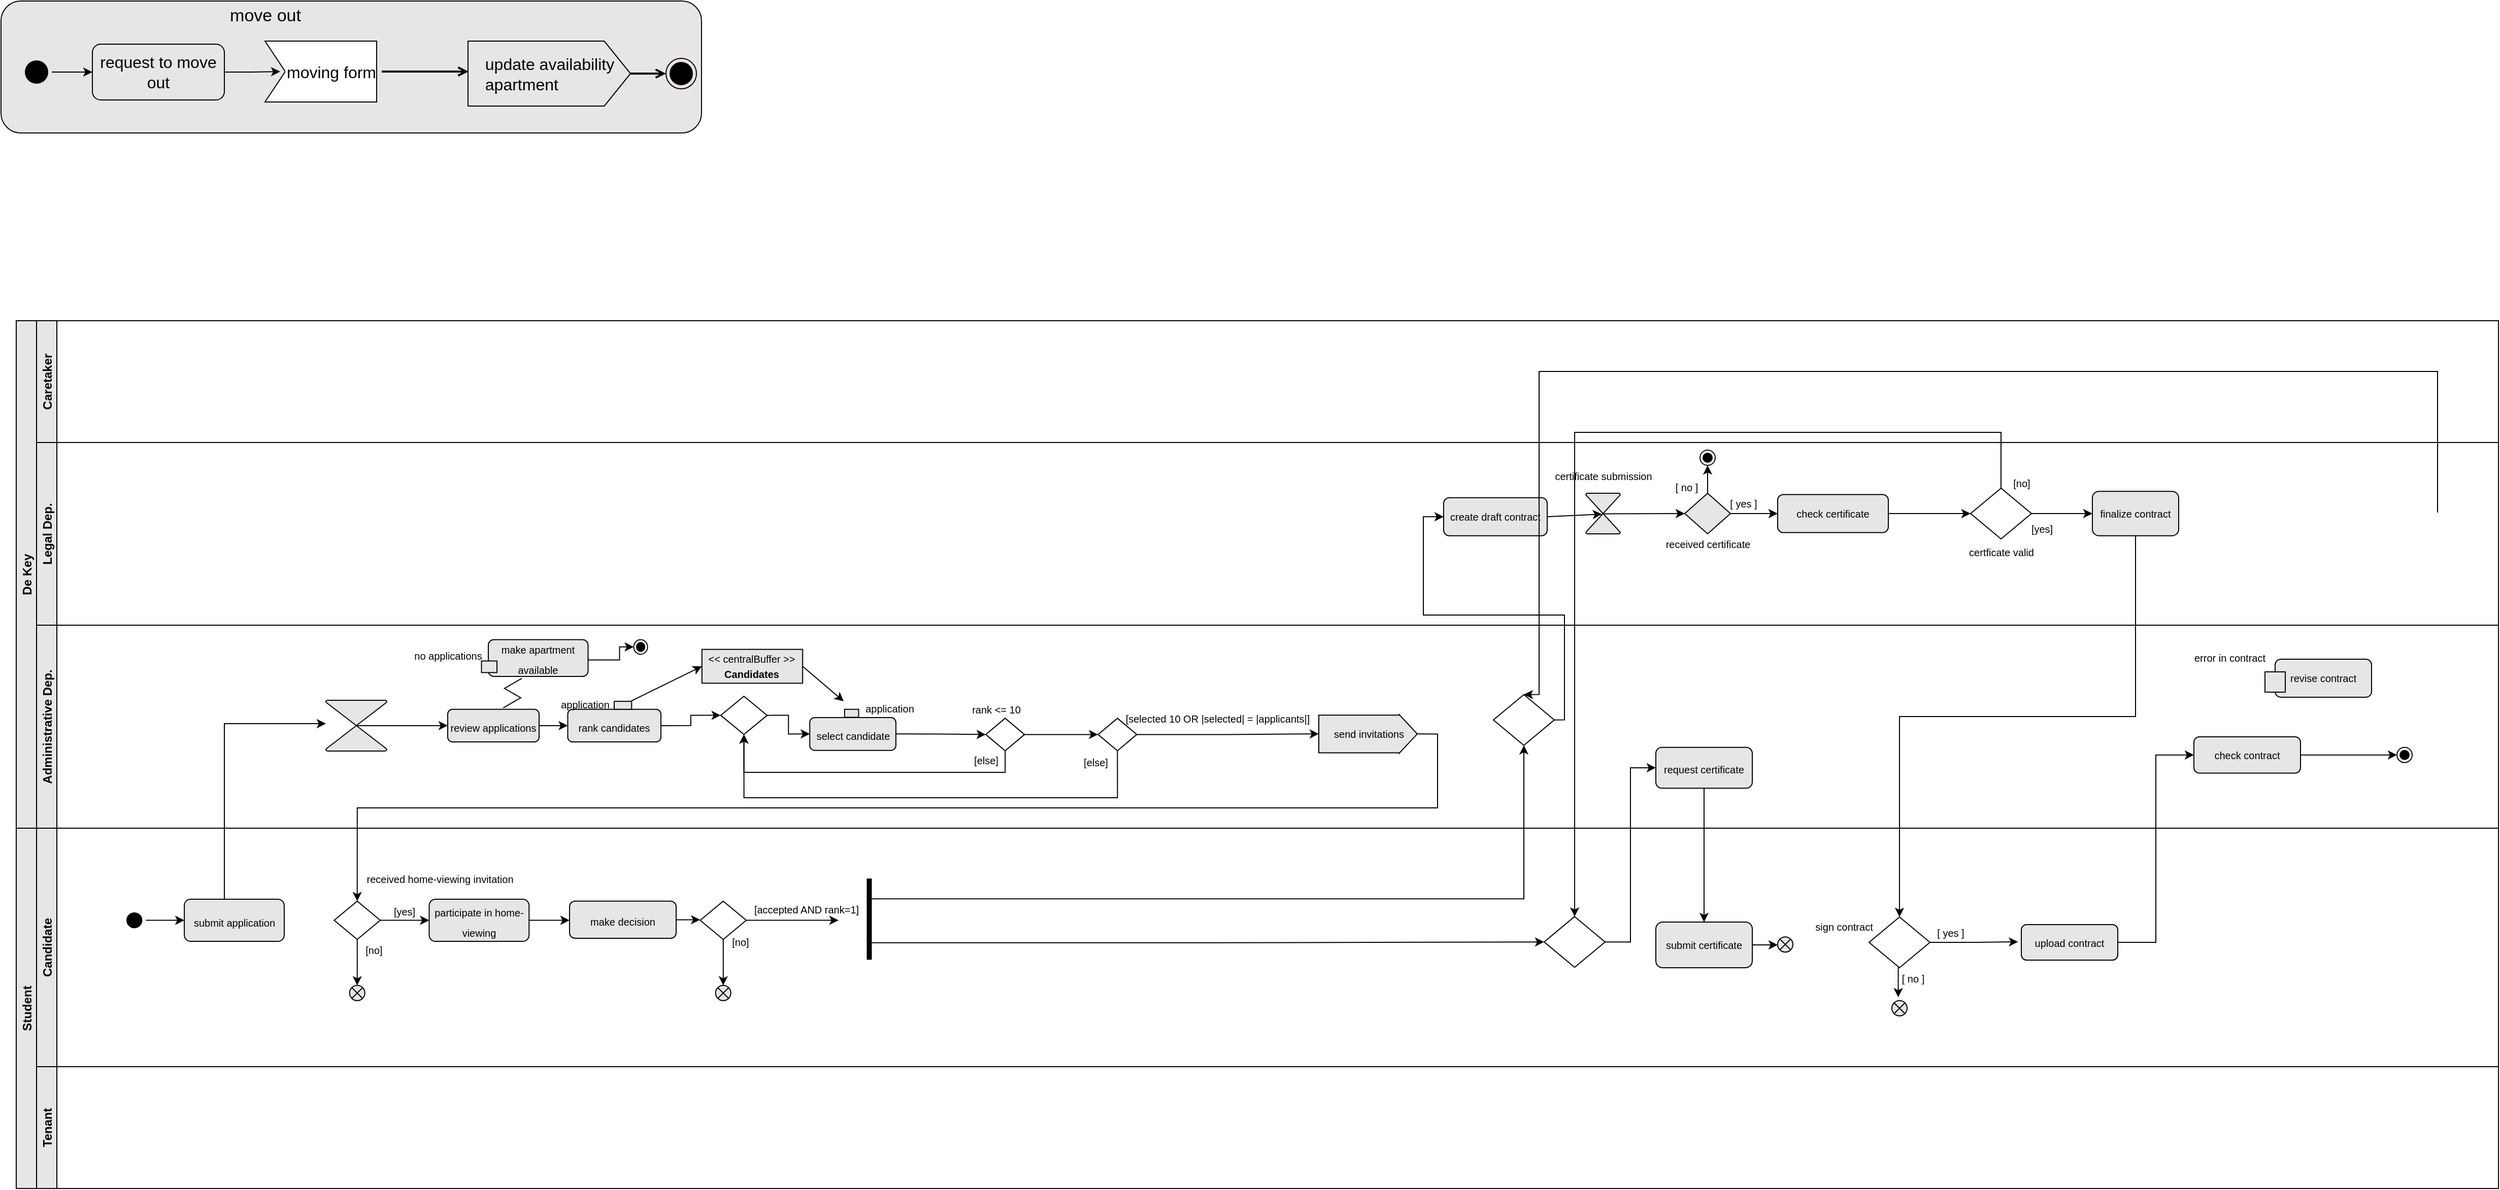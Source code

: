<mxfile version="16.6.3" type="github">
  <diagram id="2KmrYP-xQT_wF9Lwto3m" name="Page-1">
    <mxGraphModel dx="1585" dy="639" grid="1" gridSize="10" guides="1" tooltips="1" connect="1" arrows="1" fold="1" page="1" pageScale="1" pageWidth="4681" pageHeight="3300" math="0" shadow="0">
      <root>
        <mxCell id="0" />
        <mxCell id="1" parent="0" />
        <mxCell id="qrxpWN2mRYEZMkT_1Vwn-4" value="" style="rounded=1;whiteSpace=wrap;html=1;strokeColor=#120000;fillColor=#E6E6E6;gradientColor=none;labelBackgroundColor=#E6E6E6;" parent="1" vertex="1">
          <mxGeometry x="100" y="355" width="690" height="130" as="geometry" />
        </mxCell>
        <mxCell id="qrxpWN2mRYEZMkT_1Vwn-5" value="" style="ellipse;html=1;shape=endState;fillColor=#000000;strokeColor=#120000;" parent="1" vertex="1">
          <mxGeometry x="755" y="411.5" width="30" height="30" as="geometry" />
        </mxCell>
        <mxCell id="qrxpWN2mRYEZMkT_1Vwn-6" style="edgeStyle=orthogonalEdgeStyle;rounded=0;orthogonalLoop=1;jettySize=auto;html=1;entryX=0.003;entryY=0.468;entryDx=0;entryDy=0;fontSize=16;endArrow=open;endFill=0;strokeWidth=2;entryPerimeter=0;" parent="1" source="qrxpWN2mRYEZMkT_1Vwn-31" edge="1" target="qrxpWN2mRYEZMkT_1Vwn-13">
          <mxGeometry relative="1" as="geometry">
            <mxPoint x="560" y="422.5" as="targetPoint" />
            <mxPoint x="510" y="422.5" as="sourcePoint" />
          </mxGeometry>
        </mxCell>
        <mxCell id="qrxpWN2mRYEZMkT_1Vwn-8" value="&lt;div&gt;move out&lt;/div&gt;" style="text;html=1;align=center;verticalAlign=middle;resizable=0;points=[];autosize=1;strokeColor=none;fillColor=none;fontSize=17;fontStyle=0" parent="1" vertex="1">
          <mxGeometry x="320" y="355" width="80" height="30" as="geometry" />
        </mxCell>
        <mxCell id="qrxpWN2mRYEZMkT_1Vwn-12" style="edgeStyle=orthogonalEdgeStyle;rounded=0;orthogonalLoop=1;jettySize=auto;html=1;exitX=1;exitY=0.5;exitDx=0;exitDy=0;exitPerimeter=0;entryX=0;entryY=0.5;entryDx=0;entryDy=0;fontSize=16;endArrow=open;endFill=0;strokeWidth=2;" parent="1" source="qrxpWN2mRYEZMkT_1Vwn-13" target="qrxpWN2mRYEZMkT_1Vwn-5" edge="1">
          <mxGeometry relative="1" as="geometry" />
        </mxCell>
        <mxCell id="qrxpWN2mRYEZMkT_1Vwn-13" value="&lt;span&gt;update availability&lt;br&gt;&lt;div style=&quot;text-align: left&quot;&gt;&lt;span&gt;apartment&lt;/span&gt;&lt;/div&gt;&lt;/span&gt;" style="html=1;shadow=0;dashed=0;align=center;verticalAlign=middle;shape=mxgraph.arrows2.arrow;dy=0;dx=25.76;notch=0;labelBackgroundColor=none;fontSize=16;fillColor=#E6E6E6;" parent="1" vertex="1">
          <mxGeometry x="560" y="394.5" width="160" height="64" as="geometry" />
        </mxCell>
        <mxCell id="qrxpWN2mRYEZMkT_1Vwn-26" style="edgeStyle=orthogonalEdgeStyle;rounded=0;orthogonalLoop=1;jettySize=auto;html=1;exitX=1;exitY=0.5;exitDx=0;exitDy=0;entryX=0;entryY=0.5;entryDx=0;entryDy=0;" parent="1" source="qrxpWN2mRYEZMkT_1Vwn-16" target="qrxpWN2mRYEZMkT_1Vwn-17" edge="1">
          <mxGeometry relative="1" as="geometry" />
        </mxCell>
        <mxCell id="qrxpWN2mRYEZMkT_1Vwn-16" value="" style="ellipse;html=1;shape=startState;fillColor=#000000;strokeColor=#030000;gradientColor=none;" parent="1" vertex="1">
          <mxGeometry x="120" y="410" width="30" height="30" as="geometry" />
        </mxCell>
        <mxCell id="qrxpWN2mRYEZMkT_1Vwn-32" style="edgeStyle=orthogonalEdgeStyle;rounded=0;orthogonalLoop=1;jettySize=auto;html=1;exitX=1;exitY=0.5;exitDx=0;exitDy=0;fontSize=16;" parent="1" source="qrxpWN2mRYEZMkT_1Vwn-17" target="qrxpWN2mRYEZMkT_1Vwn-31" edge="1">
          <mxGeometry relative="1" as="geometry" />
        </mxCell>
        <mxCell id="qrxpWN2mRYEZMkT_1Vwn-17" value="&lt;meta charset=&quot;utf-8&quot;&gt;&lt;span style=&quot;color: rgb(0, 0, 0); font-family: helvetica; font-size: 16px; font-style: normal; font-weight: 400; letter-spacing: normal; text-align: center; text-indent: 0px; text-transform: none; word-spacing: 0px; display: inline; float: none;&quot;&gt;request to move out&lt;/span&gt;" style="rounded=1;whiteSpace=wrap;html=1;labelBackgroundColor=none;fontSize=16;fillColor=#E6E6E6;" parent="1" vertex="1">
          <mxGeometry x="190" y="397.5" width="130" height="55" as="geometry" />
        </mxCell>
        <mxCell id="qrxpWN2mRYEZMkT_1Vwn-30" value="" style="group;fontSize=17;" parent="1" connectable="0" vertex="1">
          <mxGeometry x="360" y="394.5" width="115" height="60" as="geometry" />
        </mxCell>
        <mxCell id="qrxpWN2mRYEZMkT_1Vwn-28" value="" style="shape=step;perimeter=stepPerimeter;whiteSpace=wrap;html=1;fixedSize=1;" parent="qrxpWN2mRYEZMkT_1Vwn-30" vertex="1">
          <mxGeometry width="110" height="60" as="geometry" />
        </mxCell>
        <mxCell id="qrxpWN2mRYEZMkT_1Vwn-27" value="" style="rounded=0;whiteSpace=wrap;html=1;strokeColor=default;verticalLabelPosition=bottom;verticalAlign=top;html=1;shape=mxgraph.basic.rect;fillColor=#ffffff;fillColor2=none;strokeColor=#000000;strokeWidth=1;size=20;indent=5;left=0;" parent="qrxpWN2mRYEZMkT_1Vwn-30" vertex="1">
          <mxGeometry x="20" width="90" height="60" as="geometry" />
        </mxCell>
        <mxCell id="qrxpWN2mRYEZMkT_1Vwn-31" value="moving form" style="text;html=1;align=center;verticalAlign=middle;resizable=0;points=[];autosize=1;strokeColor=none;fillColor=none;fontSize=16;" parent="qrxpWN2mRYEZMkT_1Vwn-30" vertex="1">
          <mxGeometry x="15" y="20" width="100" height="20" as="geometry" />
        </mxCell>
        <mxCell id="4diYqtDIyFXmJEZcrhqu-41" value="Student" style="swimlane;childLayout=stackLayout;resizeParent=1;resizeParentMax=0;horizontal=0;startSize=20;horizontalStack=0;labelBackgroundColor=none;fontSize=12;fillColor=#E6E6E6;" vertex="1" parent="1">
          <mxGeometry x="115" y="1170" width="2445" height="355" as="geometry" />
        </mxCell>
        <mxCell id="4diYqtDIyFXmJEZcrhqu-43" value="Candidate" style="swimlane;startSize=20;horizontal=0;labelBackgroundColor=none;fontSize=12;fillColor=#E6E6E6;" vertex="1" parent="4diYqtDIyFXmJEZcrhqu-41">
          <mxGeometry x="20" width="2425" height="235" as="geometry" />
        </mxCell>
        <mxCell id="G1MILJOCTi5dVraNo0ta-1" value="" style="ellipse;html=1;shape=startState;fillColor=#000000;strokeColor=#030000;gradientColor=none;" parent="4diYqtDIyFXmJEZcrhqu-43" vertex="1">
          <mxGeometry x="85" y="79.438" width="22.707" height="22.642" as="geometry" />
        </mxCell>
        <mxCell id="G1MILJOCTi5dVraNo0ta-2" value="&lt;span style=&quot;color: rgb(0 , 0 , 0) ; font-family: &amp;#34;helvetica&amp;#34; ; font-style: normal ; font-weight: 400 ; letter-spacing: normal ; text-align: center ; text-indent: 0px ; text-transform: none ; word-spacing: 0px ; display: inline ; float: none&quot;&gt;&lt;font style=&quot;font-size: 10px&quot;&gt;submit application&lt;/font&gt;&lt;/span&gt;" style="rounded=1;whiteSpace=wrap;html=1;labelBackgroundColor=none;fontSize=16;fillColor=#E6E6E6;" parent="4diYqtDIyFXmJEZcrhqu-43" vertex="1">
          <mxGeometry x="145.552" y="70.004" width="98.398" height="41.509" as="geometry" />
        </mxCell>
        <mxCell id="G1MILJOCTi5dVraNo0ta-25" style="edgeStyle=orthogonalEdgeStyle;rounded=0;orthogonalLoop=1;jettySize=auto;html=1;exitX=1;exitY=0.5;exitDx=0;exitDy=0;entryX=0;entryY=0.5;entryDx=0;entryDy=0;" parent="4diYqtDIyFXmJEZcrhqu-43" source="G1MILJOCTi5dVraNo0ta-1" target="G1MILJOCTi5dVraNo0ta-2" edge="1">
          <mxGeometry relative="1" as="geometry" />
        </mxCell>
        <mxCell id="G1MILJOCTi5dVraNo0ta-3" value="" style="rhombus;whiteSpace=wrap;html=1;fontSize=16;strokeColor=default;" parent="4diYqtDIyFXmJEZcrhqu-43" vertex="1">
          <mxGeometry x="293.149" y="71.891" width="45.414" height="37.736" as="geometry" />
        </mxCell>
        <mxCell id="G1MILJOCTi5dVraNo0ta-5" style="edgeStyle=orthogonalEdgeStyle;rounded=0;orthogonalLoop=1;jettySize=auto;html=1;exitX=0.5;exitY=1;exitDx=0;exitDy=0;entryX=0.5;entryY=0;entryDx=0;entryDy=0;" parent="4diYqtDIyFXmJEZcrhqu-43" source="G1MILJOCTi5dVraNo0ta-3" edge="1">
          <mxGeometry relative="1" as="geometry">
            <mxPoint x="315.856" y="154.908" as="targetPoint" />
          </mxGeometry>
        </mxCell>
        <mxCell id="G1MILJOCTi5dVraNo0ta-7" value="&lt;font style=&quot;font-size: 10px&quot;&gt;received home-viewing invitation&lt;/font&gt;" style="text;html=1;align=center;verticalAlign=middle;resizable=0;points=[];autosize=1;strokeColor=none;fillColor=none;" parent="4diYqtDIyFXmJEZcrhqu-43" vertex="1">
          <mxGeometry x="317.07" y="40" width="160" height="20" as="geometry" />
        </mxCell>
        <mxCell id="G1MILJOCTi5dVraNo0ta-8" value="[no]" style="text;html=1;align=center;verticalAlign=middle;resizable=0;points=[];autosize=1;strokeColor=none;fillColor=none;fontSize=10;" parent="4diYqtDIyFXmJEZcrhqu-43" vertex="1">
          <mxGeometry x="317.072" y="109.624" width="30" height="20" as="geometry" />
        </mxCell>
        <mxCell id="G1MILJOCTi5dVraNo0ta-9" value="&lt;span style=&quot;color: rgb(0 , 0 , 0) ; font-family: &amp;#34;helvetica&amp;#34; ; font-style: normal ; font-weight: 400 ; letter-spacing: normal ; text-align: center ; text-indent: 0px ; text-transform: none ; word-spacing: 0px ; display: inline ; float: none&quot;&gt;&lt;font style=&quot;font-size: 10px&quot;&gt;parti&lt;/font&gt;&lt;font size=&quot;1&quot;&gt;cipate in home-viewing&lt;/font&gt;&lt;/span&gt;" style="rounded=1;whiteSpace=wrap;html=1;labelBackgroundColor=none;fontSize=16;fillColor=#E6E6E6;" parent="4diYqtDIyFXmJEZcrhqu-43" vertex="1">
          <mxGeometry x="386.749" y="70.004" width="98.398" height="41.509" as="geometry" />
        </mxCell>
        <mxCell id="G1MILJOCTi5dVraNo0ta-10" style="edgeStyle=orthogonalEdgeStyle;rounded=0;orthogonalLoop=1;jettySize=auto;html=1;exitX=1;exitY=0.5;exitDx=0;exitDy=0;entryX=0;entryY=0.5;entryDx=0;entryDy=0;" parent="4diYqtDIyFXmJEZcrhqu-43" source="G1MILJOCTi5dVraNo0ta-3" target="G1MILJOCTi5dVraNo0ta-9" edge="1">
          <mxGeometry relative="1" as="geometry" />
        </mxCell>
        <mxCell id="G1MILJOCTi5dVraNo0ta-11" value="[yes]" style="text;html=1;align=center;verticalAlign=middle;resizable=0;points=[];autosize=1;strokeColor=none;fillColor=none;fontSize=10;" parent="4diYqtDIyFXmJEZcrhqu-43" vertex="1">
          <mxGeometry x="342.348" y="71.891" width="40" height="20" as="geometry" />
        </mxCell>
        <mxCell id="G1MILJOCTi5dVraNo0ta-13" value="&lt;font size=&quot;1&quot;&gt;make decision&lt;/font&gt;" style="rounded=1;whiteSpace=wrap;html=1;labelBackgroundColor=none;fontSize=16;fillColor=#E6E6E6;" parent="4diYqtDIyFXmJEZcrhqu-43" vertex="1">
          <mxGeometry x="525" y="71.89" width="105" height="36.6" as="geometry" />
        </mxCell>
        <mxCell id="G1MILJOCTi5dVraNo0ta-15" style="edgeStyle=orthogonalEdgeStyle;rounded=0;orthogonalLoop=1;jettySize=auto;html=1;exitX=1;exitY=0.5;exitDx=0;exitDy=0;entryX=0;entryY=0.5;entryDx=0;entryDy=0;" parent="4diYqtDIyFXmJEZcrhqu-43" source="G1MILJOCTi5dVraNo0ta-9" target="G1MILJOCTi5dVraNo0ta-13" edge="1">
          <mxGeometry relative="1" as="geometry" />
        </mxCell>
        <mxCell id="G1MILJOCTi5dVraNo0ta-22" style="edgeStyle=orthogonalEdgeStyle;rounded=0;orthogonalLoop=1;jettySize=auto;html=1;exitX=1;exitY=0.5;exitDx=0;exitDy=0;" parent="4diYqtDIyFXmJEZcrhqu-43" source="G1MILJOCTi5dVraNo0ta-14" edge="1">
          <mxGeometry relative="1" as="geometry">
            <mxPoint x="789.915" y="90.759" as="targetPoint" />
          </mxGeometry>
        </mxCell>
        <mxCell id="G1MILJOCTi5dVraNo0ta-14" value="" style="rhombus;whiteSpace=wrap;html=1;fontSize=16;strokeColor=default;" parent="4diYqtDIyFXmJEZcrhqu-43" vertex="1">
          <mxGeometry x="653.672" y="71.891" width="45.414" height="37.736" as="geometry" />
        </mxCell>
        <mxCell id="G1MILJOCTi5dVraNo0ta-16" style="edgeStyle=orthogonalEdgeStyle;rounded=0;orthogonalLoop=1;jettySize=auto;html=1;exitX=1;exitY=0.5;exitDx=0;exitDy=0;entryX=0;entryY=0.5;entryDx=0;entryDy=0;" parent="4diYqtDIyFXmJEZcrhqu-43" source="G1MILJOCTi5dVraNo0ta-13" target="G1MILJOCTi5dVraNo0ta-14" edge="1">
          <mxGeometry relative="1" as="geometry" />
        </mxCell>
        <mxCell id="G1MILJOCTi5dVraNo0ta-18" style="edgeStyle=orthogonalEdgeStyle;rounded=0;orthogonalLoop=1;jettySize=auto;html=1;exitX=0.5;exitY=1;exitDx=0;exitDy=0;entryX=0.5;entryY=0;entryDx=0;entryDy=0;" parent="4diYqtDIyFXmJEZcrhqu-43" source="G1MILJOCTi5dVraNo0ta-14" edge="1">
          <mxGeometry relative="1" as="geometry">
            <mxPoint x="676.38" y="154.908" as="targetPoint" />
          </mxGeometry>
        </mxCell>
        <mxCell id="G1MILJOCTi5dVraNo0ta-19" value="[no]" style="text;html=1;align=center;verticalAlign=middle;resizable=0;points=[];autosize=1;strokeColor=none;fillColor=none;fontSize=10;" parent="4diYqtDIyFXmJEZcrhqu-43" vertex="1">
          <mxGeometry x="677.595" y="102.084" width="30" height="20" as="geometry" />
        </mxCell>
        <mxCell id="G1MILJOCTi5dVraNo0ta-20" value="[accepted AND rank=1]" style="text;html=1;align=center;verticalAlign=middle;resizable=0;points=[];autosize=1;strokeColor=none;fillColor=none;fontSize=10;" parent="4diYqtDIyFXmJEZcrhqu-43" vertex="1">
          <mxGeometry x="697.733" y="70.004" width="120" height="20" as="geometry" />
        </mxCell>
        <mxCell id="4diYqtDIyFXmJEZcrhqu-67" value="" style="shape=sumEllipse;perimeter=ellipsePerimeter;whiteSpace=wrap;html=1;backgroundOutline=1;labelBackgroundColor=none;fontSize=15;fillColor=#E6E6E6;" vertex="1" parent="4diYqtDIyFXmJEZcrhqu-43">
          <mxGeometry x="308.36" y="154.91" width="15" height="15" as="geometry" />
        </mxCell>
        <mxCell id="4diYqtDIyFXmJEZcrhqu-68" value="" style="shape=sumEllipse;perimeter=ellipsePerimeter;whiteSpace=wrap;html=1;backgroundOutline=1;labelBackgroundColor=none;fontSize=15;fillColor=#E6E6E6;" vertex="1" parent="4diYqtDIyFXmJEZcrhqu-43">
          <mxGeometry x="668.88" y="154.91" width="15" height="15" as="geometry" />
        </mxCell>
        <mxCell id="4diYqtDIyFXmJEZcrhqu-80" style="edgeStyle=orthogonalEdgeStyle;rounded=0;orthogonalLoop=1;jettySize=auto;html=1;exitX=1;exitY=0.5;exitDx=0;exitDy=0;entryX=0;entryY=0.5;entryDx=0;entryDy=0;fontSize=10;" edge="1" parent="4diYqtDIyFXmJEZcrhqu-43" source="G1MILJOCTi5dVraNo0ta-39" target="4diYqtDIyFXmJEZcrhqu-79">
          <mxGeometry relative="1" as="geometry" />
        </mxCell>
        <mxCell id="G1MILJOCTi5dVraNo0ta-39" value="&lt;span style=&quot;color: rgb(0, 0, 0); font-family: helvetica; font-size: 10px; font-style: normal; font-weight: 400; letter-spacing: normal; text-align: center; text-indent: 0px; text-transform: none; word-spacing: 0px; display: inline; float: none;&quot;&gt;submit certificate&lt;/span&gt;" style="rounded=1;whiteSpace=wrap;html=1;labelBackgroundColor=none;fontSize=10;fillColor=#E6E6E6;" parent="4diYqtDIyFXmJEZcrhqu-43" vertex="1">
          <mxGeometry x="1595" y="92.5" width="95" height="45" as="geometry" />
        </mxCell>
        <mxCell id="4diYqtDIyFXmJEZcrhqu-73" style="edgeStyle=orthogonalEdgeStyle;rounded=0;orthogonalLoop=1;jettySize=auto;html=1;exitX=1;exitY=0.5;exitDx=0;exitDy=0;entryX=-0.034;entryY=0.484;entryDx=0;entryDy=0;entryPerimeter=0;fontSize=10;" edge="1" parent="4diYqtDIyFXmJEZcrhqu-43" source="4diYqtDIyFXmJEZcrhqu-76" target="G1MILJOCTi5dVraNo0ta-66">
          <mxGeometry relative="1" as="geometry">
            <mxPoint x="2030" y="127.835" as="sourcePoint" />
          </mxGeometry>
        </mxCell>
        <mxCell id="G1MILJOCTi5dVraNo0ta-66" value="&lt;font face=&quot;helvetica&quot; style=&quot;font-size: 10px;&quot;&gt;upload contract&lt;/font&gt;" style="rounded=1;whiteSpace=wrap;html=1;labelBackgroundColor=none;fontSize=10;fillColor=#E6E6E6;" parent="4diYqtDIyFXmJEZcrhqu-43" vertex="1">
          <mxGeometry x="1955" y="95.0" width="95" height="35" as="geometry" />
        </mxCell>
        <mxCell id="G1MILJOCTi5dVraNo0ta-32" value="" style="html=1;points=[];perimeter=orthogonalPerimeter;fillColor=#000000;strokeColor=none;" parent="4diYqtDIyFXmJEZcrhqu-43" vertex="1">
          <mxGeometry x="817.73" y="49.62" width="5" height="80" as="geometry" />
        </mxCell>
        <mxCell id="G1MILJOCTi5dVraNo0ta-57" value="" style="rhombus;whiteSpace=wrap;html=1;fontSize=16;strokeColor=default;" parent="4diYqtDIyFXmJEZcrhqu-43" vertex="1">
          <mxGeometry x="1485" y="87.08" width="60" height="50" as="geometry" />
        </mxCell>
        <mxCell id="G1MILJOCTi5dVraNo0ta-38" style="edgeStyle=orthogonalEdgeStyle;rounded=0;orthogonalLoop=1;jettySize=auto;html=1;entryX=0;entryY=0.5;entryDx=0;entryDy=0;exitX=0.826;exitY=0.791;exitDx=0;exitDy=0;exitPerimeter=0;" parent="4diYqtDIyFXmJEZcrhqu-43" source="G1MILJOCTi5dVraNo0ta-32" target="G1MILJOCTi5dVraNo0ta-57" edge="1">
          <mxGeometry relative="1" as="geometry">
            <mxPoint x="951" y="-580" as="sourcePoint" />
          </mxGeometry>
        </mxCell>
        <mxCell id="4diYqtDIyFXmJEZcrhqu-84" style="edgeStyle=orthogonalEdgeStyle;rounded=0;orthogonalLoop=1;jettySize=auto;html=1;exitX=0.5;exitY=1;exitDx=0;exitDy=0;entryX=0.417;entryY=-0.22;entryDx=0;entryDy=0;entryPerimeter=0;fontSize=10;" edge="1" parent="4diYqtDIyFXmJEZcrhqu-43" source="4diYqtDIyFXmJEZcrhqu-76" target="4diYqtDIyFXmJEZcrhqu-83">
          <mxGeometry relative="1" as="geometry" />
        </mxCell>
        <mxCell id="4diYqtDIyFXmJEZcrhqu-76" value="" style="rhombus;whiteSpace=wrap;html=1;fontSize=16;strokeColor=default;" vertex="1" parent="4diYqtDIyFXmJEZcrhqu-43">
          <mxGeometry x="1805" y="87.5" width="60" height="50" as="geometry" />
        </mxCell>
        <mxCell id="4diYqtDIyFXmJEZcrhqu-79" value="" style="shape=sumEllipse;perimeter=ellipsePerimeter;whiteSpace=wrap;html=1;backgroundOutline=1;labelBackgroundColor=none;fontSize=15;fillColor=#E6E6E6;" vertex="1" parent="4diYqtDIyFXmJEZcrhqu-43">
          <mxGeometry x="1715" y="107.08" width="15" height="15" as="geometry" />
        </mxCell>
        <mxCell id="4diYqtDIyFXmJEZcrhqu-81" value="&lt;span style=&quot;font-family: &amp;#34;helvetica&amp;#34;&quot;&gt;sign contract&lt;/span&gt;" style="text;html=1;align=center;verticalAlign=middle;resizable=0;points=[];autosize=1;strokeColor=none;fillColor=none;fontSize=10;" vertex="1" parent="4diYqtDIyFXmJEZcrhqu-43">
          <mxGeometry x="1745" y="87.08" width="70" height="20" as="geometry" />
        </mxCell>
        <mxCell id="4diYqtDIyFXmJEZcrhqu-82" value="[ yes ]" style="text;html=1;align=center;verticalAlign=middle;resizable=0;points=[];autosize=1;strokeColor=none;fillColor=none;fontSize=10;" vertex="1" parent="4diYqtDIyFXmJEZcrhqu-43">
          <mxGeometry x="1865" y="92.5" width="40" height="20" as="geometry" />
        </mxCell>
        <mxCell id="4diYqtDIyFXmJEZcrhqu-83" value="" style="shape=sumEllipse;perimeter=ellipsePerimeter;whiteSpace=wrap;html=1;backgroundOutline=1;labelBackgroundColor=none;fontSize=15;fillColor=#E6E6E6;" vertex="1" parent="4diYqtDIyFXmJEZcrhqu-43">
          <mxGeometry x="1827.5" y="169.91" width="15" height="15" as="geometry" />
        </mxCell>
        <mxCell id="4diYqtDIyFXmJEZcrhqu-85" value="[ no ]" style="text;html=1;align=center;verticalAlign=middle;resizable=0;points=[];autosize=1;strokeColor=none;fillColor=none;fontSize=10;" vertex="1" parent="4diYqtDIyFXmJEZcrhqu-43">
          <mxGeometry x="1827.5" y="137.5" width="40" height="20" as="geometry" />
        </mxCell>
        <mxCell id="4diYqtDIyFXmJEZcrhqu-44" value="Tenant" style="swimlane;startSize=20;horizontal=0;labelBackgroundColor=none;fontSize=12;fillColor=#E6E6E6;" vertex="1" parent="4diYqtDIyFXmJEZcrhqu-41">
          <mxGeometry x="20" y="235" width="2425" height="120" as="geometry" />
        </mxCell>
        <mxCell id="4diYqtDIyFXmJEZcrhqu-48" value="De Key" style="swimlane;childLayout=stackLayout;resizeParent=1;resizeParentMax=0;horizontal=0;startSize=20;horizontalStack=0;labelBackgroundColor=none;fontSize=12;fillColor=#E6E6E6;" vertex="1" parent="1">
          <mxGeometry x="115" y="670" width="2445" height="500" as="geometry" />
        </mxCell>
        <mxCell id="4diYqtDIyFXmJEZcrhqu-49" value="Caretaker" style="swimlane;startSize=20;horizontal=0;labelBackgroundColor=none;fontSize=12;fillColor=#E6E6E6;" vertex="1" parent="4diYqtDIyFXmJEZcrhqu-48">
          <mxGeometry x="20" width="2425" height="120" as="geometry" />
        </mxCell>
        <mxCell id="4diYqtDIyFXmJEZcrhqu-50" value="Legal Dep." style="swimlane;startSize=20;horizontal=0;labelBackgroundColor=none;fontSize=12;fillColor=#E6E6E6;" vertex="1" parent="4diYqtDIyFXmJEZcrhqu-48">
          <mxGeometry x="20" y="120" width="2425" height="180" as="geometry" />
        </mxCell>
        <mxCell id="G1MILJOCTi5dVraNo0ta-41" value="" style="verticalLabelPosition=bottom;verticalAlign=top;html=1;shape=mxgraph.flowchart.collate;labelBackgroundColor=none;fontSize=15;fillColor=#E6E6E6;" parent="4diYqtDIyFXmJEZcrhqu-50" vertex="1">
          <mxGeometry x="1526" y="50" width="34" height="40" as="geometry" />
        </mxCell>
        <mxCell id="G1MILJOCTi5dVraNo0ta-33" value="&lt;span style=&quot;color: rgb(0, 0, 0); font-family: helvetica; font-size: 10px; font-style: normal; font-weight: 400; letter-spacing: normal; text-align: center; text-indent: 0px; text-transform: none; word-spacing: 0px; display: inline; float: none;&quot;&gt;create draft contract&lt;/span&gt;" style="rounded=1;whiteSpace=wrap;html=1;labelBackgroundColor=none;fontSize=10;fillColor=#E6E6E6;" parent="4diYqtDIyFXmJEZcrhqu-50" vertex="1">
          <mxGeometry x="1386" y="54.38" width="102" height="37.5" as="geometry" />
        </mxCell>
        <mxCell id="4diYqtDIyFXmJEZcrhqu-25" style="edgeStyle=none;rounded=0;orthogonalLoop=1;jettySize=auto;html=1;exitX=1;exitY=0.5;exitDx=0;exitDy=0;entryX=0.466;entryY=0.514;entryDx=0;entryDy=0;entryPerimeter=0;fontSize=14;" edge="1" parent="4diYqtDIyFXmJEZcrhqu-50" source="G1MILJOCTi5dVraNo0ta-33" target="G1MILJOCTi5dVraNo0ta-41">
          <mxGeometry relative="1" as="geometry" />
        </mxCell>
        <mxCell id="4diYqtDIyFXmJEZcrhqu-30" value="" style="rhombus;whiteSpace=wrap;html=1;labelBackgroundColor=#ffffff;fontSize=14;fillColor=#E6E6E6;" vertex="1" parent="4diYqtDIyFXmJEZcrhqu-50">
          <mxGeometry x="1623.5" y="50" width="45" height="40" as="geometry" />
        </mxCell>
        <mxCell id="4diYqtDIyFXmJEZcrhqu-31" value="received certificate" style="text;html=1;align=center;verticalAlign=middle;resizable=0;points=[];autosize=1;strokeColor=none;fillColor=none;fontSize=10;" vertex="1" parent="4diYqtDIyFXmJEZcrhqu-50">
          <mxGeometry x="1596" y="90" width="100" height="20" as="geometry" />
        </mxCell>
        <mxCell id="4diYqtDIyFXmJEZcrhqu-69" style="edgeStyle=orthogonalEdgeStyle;rounded=0;orthogonalLoop=1;jettySize=auto;html=1;exitX=1;exitY=0.5;exitDx=0;exitDy=0;entryX=0;entryY=0.5;entryDx=0;entryDy=0;fontSize=15;" edge="1" parent="4diYqtDIyFXmJEZcrhqu-50" source="G1MILJOCTi5dVraNo0ta-46" target="G1MILJOCTi5dVraNo0ta-40">
          <mxGeometry relative="1" as="geometry" />
        </mxCell>
        <mxCell id="G1MILJOCTi5dVraNo0ta-46" value="&lt;span style=&quot;color: rgb(0, 0, 0); font-family: helvetica; font-size: 10px; font-style: normal; font-weight: 400; letter-spacing: normal; text-align: center; text-indent: 0px; text-transform: none; word-spacing: 0px; display: inline; float: none;&quot;&gt;check certificate&lt;/span&gt;" style="rounded=1;whiteSpace=wrap;html=1;labelBackgroundColor=none;fontSize=10;fillColor=#E6E6E6;" parent="4diYqtDIyFXmJEZcrhqu-50" vertex="1">
          <mxGeometry x="1715" y="51.25" width="109" height="37.5" as="geometry" />
        </mxCell>
        <mxCell id="4diYqtDIyFXmJEZcrhqu-32" style="edgeStyle=none;rounded=0;orthogonalLoop=1;jettySize=auto;html=1;exitX=1;exitY=0.5;exitDx=0;exitDy=0;entryX=0;entryY=0.5;entryDx=0;entryDy=0;fontSize=12;" edge="1" parent="4diYqtDIyFXmJEZcrhqu-50" source="4diYqtDIyFXmJEZcrhqu-30" target="G1MILJOCTi5dVraNo0ta-46">
          <mxGeometry relative="1" as="geometry" />
        </mxCell>
        <mxCell id="4diYqtDIyFXmJEZcrhqu-71" style="edgeStyle=orthogonalEdgeStyle;rounded=0;orthogonalLoop=1;jettySize=auto;html=1;exitX=1;exitY=0.5;exitDx=0;exitDy=0;fontSize=15;" edge="1" parent="4diYqtDIyFXmJEZcrhqu-50" source="G1MILJOCTi5dVraNo0ta-40" target="G1MILJOCTi5dVraNo0ta-63">
          <mxGeometry relative="1" as="geometry" />
        </mxCell>
        <mxCell id="G1MILJOCTi5dVraNo0ta-40" value="" style="rhombus;whiteSpace=wrap;html=1;fontSize=16;strokeColor=default;" parent="4diYqtDIyFXmJEZcrhqu-50" vertex="1">
          <mxGeometry x="1905" y="45" width="60" height="50" as="geometry" />
        </mxCell>
        <mxCell id="G1MILJOCTi5dVraNo0ta-60" value="certficate valid" style="text;html=1;align=center;verticalAlign=middle;resizable=0;points=[];autosize=1;strokeColor=none;fillColor=none;fontSize=10;" parent="4diYqtDIyFXmJEZcrhqu-50" vertex="1">
          <mxGeometry x="1895" y="97.5" width="80" height="20" as="geometry" />
        </mxCell>
        <mxCell id="G1MILJOCTi5dVraNo0ta-63" value="&lt;span style=&quot;color: rgb(0, 0, 0); font-family: helvetica; font-size: 10px; font-style: normal; font-weight: 400; letter-spacing: normal; text-align: center; text-indent: 0px; text-transform: none; word-spacing: 0px; display: inline; float: none;&quot;&gt;finalize contract&lt;/span&gt;" style="rounded=1;whiteSpace=wrap;html=1;labelBackgroundColor=none;fontSize=10;fillColor=#E6E6E6;" parent="4diYqtDIyFXmJEZcrhqu-50" vertex="1">
          <mxGeometry x="2025" y="48.13" width="85" height="43.75" as="geometry" />
        </mxCell>
        <mxCell id="4diYqtDIyFXmJEZcrhqu-35" value="" style="ellipse;html=1;shape=endState;fillColor=#000000;strokeColor=#120000;" vertex="1" parent="4diYqtDIyFXmJEZcrhqu-50">
          <mxGeometry x="1638.5" y="7.5" width="15" height="15" as="geometry" />
        </mxCell>
        <mxCell id="4diYqtDIyFXmJEZcrhqu-34" style="edgeStyle=none;rounded=0;orthogonalLoop=1;jettySize=auto;html=1;exitX=0.5;exitY=0;exitDx=0;exitDy=0;fontSize=12;entryX=0.5;entryY=1;entryDx=0;entryDy=0;" edge="1" parent="4diYqtDIyFXmJEZcrhqu-50" source="4diYqtDIyFXmJEZcrhqu-30" target="4diYqtDIyFXmJEZcrhqu-35">
          <mxGeometry relative="1" as="geometry">
            <mxPoint x="1493.549" y="-350" as="targetPoint" />
          </mxGeometry>
        </mxCell>
        <mxCell id="4diYqtDIyFXmJEZcrhqu-36" value="[ no ]" style="text;html=1;align=center;verticalAlign=middle;resizable=0;points=[];autosize=1;strokeColor=none;fillColor=none;fontSize=10;" vertex="1" parent="4diYqtDIyFXmJEZcrhqu-50">
          <mxGeometry x="1605" y="34.38" width="40" height="20" as="geometry" />
        </mxCell>
        <mxCell id="4diYqtDIyFXmJEZcrhqu-33" value="[ yes ]" style="text;html=1;align=center;verticalAlign=middle;resizable=0;points=[];autosize=1;strokeColor=none;fillColor=none;fontSize=10;" vertex="1" parent="4diYqtDIyFXmJEZcrhqu-50">
          <mxGeometry x="1661" y="50" width="40" height="20" as="geometry" />
        </mxCell>
        <mxCell id="4diYqtDIyFXmJEZcrhqu-26" value="" style="edgeStyle=none;rounded=0;orthogonalLoop=1;jettySize=auto;html=1;fontSize=14;exitX=0.528;exitY=0.506;exitDx=0;exitDy=0;exitPerimeter=0;entryX=0;entryY=0.5;entryDx=0;entryDy=0;" edge="1" parent="4diYqtDIyFXmJEZcrhqu-50" source="G1MILJOCTi5dVraNo0ta-41" target="4diYqtDIyFXmJEZcrhqu-30">
          <mxGeometry relative="1" as="geometry">
            <mxPoint x="1466" y="-290" as="targetPoint" />
          </mxGeometry>
        </mxCell>
        <mxCell id="4diYqtDIyFXmJEZcrhqu-28" value="certificate submission" style="text;html=1;align=center;verticalAlign=middle;resizable=0;points=[];autosize=1;strokeColor=none;fillColor=none;fontSize=10;" vertex="1" parent="4diYqtDIyFXmJEZcrhqu-50">
          <mxGeometry x="1488" y="22.5" width="110" height="20" as="geometry" />
        </mxCell>
        <mxCell id="G1MILJOCTi5dVraNo0ta-61" value="[no]" style="text;html=1;align=center;verticalAlign=middle;resizable=0;points=[];autosize=1;strokeColor=none;fillColor=none;fontSize=10;" parent="4diYqtDIyFXmJEZcrhqu-50" vertex="1">
          <mxGeometry x="1940" y="30" width="30" height="20" as="geometry" />
        </mxCell>
        <mxCell id="G1MILJOCTi5dVraNo0ta-81" value="[yes]" style="text;html=1;align=center;verticalAlign=middle;resizable=0;points=[];autosize=1;strokeColor=none;fillColor=none;fontSize=10;" parent="4diYqtDIyFXmJEZcrhqu-50" vertex="1">
          <mxGeometry x="1955" y="75" width="40" height="20" as="geometry" />
        </mxCell>
        <mxCell id="4diYqtDIyFXmJEZcrhqu-51" value="Administrative Dep." style="swimlane;startSize=20;horizontal=0;labelBackgroundColor=none;fontSize=12;fillColor=#E6E6E6;" vertex="1" parent="4diYqtDIyFXmJEZcrhqu-48">
          <mxGeometry x="20" y="300" width="2425" height="200" as="geometry" />
        </mxCell>
        <mxCell id="4diYqtDIyFXmJEZcrhqu-60" value="" style="edgeStyle=none;rounded=0;orthogonalLoop=1;jettySize=auto;html=1;fontSize=10;exitX=0.505;exitY=0.5;exitDx=0;exitDy=0;exitPerimeter=0;" edge="1" parent="4diYqtDIyFXmJEZcrhqu-51" source="qrxpWN2mRYEZMkT_1Vwn-39" target="qrxpWN2mRYEZMkT_1Vwn-60">
          <mxGeometry relative="1" as="geometry" />
        </mxCell>
        <mxCell id="qrxpWN2mRYEZMkT_1Vwn-39" value="" style="verticalLabelPosition=bottom;verticalAlign=top;html=1;shape=mxgraph.flowchart.collate;labelBackgroundColor=none;fontSize=15;fillColor=#E6E6E6;" parent="4diYqtDIyFXmJEZcrhqu-51" vertex="1">
          <mxGeometry x="285" y="73.94" width="60" height="50" as="geometry" />
        </mxCell>
        <mxCell id="4diYqtDIyFXmJEZcrhqu-5" value="" style="rounded=0;whiteSpace=wrap;html=1;labelBackgroundColor=#ffffff;fontSize=14;fillColor=#E6E6E6;" vertex="1" parent="4diYqtDIyFXmJEZcrhqu-51">
          <mxGeometry x="795.92" y="82.87" width="13.83" height="7.86" as="geometry" />
        </mxCell>
        <mxCell id="qrxpWN2mRYEZMkT_1Vwn-59" value="" style="rhombus;whiteSpace=wrap;html=1;fontSize=16;strokeColor=default;" parent="4diYqtDIyFXmJEZcrhqu-51" vertex="1">
          <mxGeometry x="1045.61" y="91.68" width="38.14" height="32.02" as="geometry" />
        </mxCell>
        <mxCell id="qrxpWN2mRYEZMkT_1Vwn-60" value="&lt;span style=&quot;color: rgb(0 , 0 , 0) ; font-family: &amp;#34;helvetica&amp;#34; ; font-style: normal ; font-weight: 400 ; letter-spacing: normal ; text-align: center ; text-indent: 0px ; text-transform: none ; word-spacing: 0px ; display: inline ; float: none&quot;&gt;&lt;font style=&quot;font-size: 10px&quot;&gt;review applications&lt;/font&gt;&lt;/span&gt;" style="rounded=1;whiteSpace=wrap;html=1;labelBackgroundColor=none;fontSize=16;fillColor=#E6E6E6;" parent="4diYqtDIyFXmJEZcrhqu-51" vertex="1">
          <mxGeometry x="405" y="82.87" width="90" height="32.14" as="geometry" />
        </mxCell>
        <mxCell id="qrxpWN2mRYEZMkT_1Vwn-63" value="&lt;font style=&quot;font-size: 10px&quot;&gt;select candidate&lt;/font&gt;" style="rounded=1;whiteSpace=wrap;html=1;labelBackgroundColor=none;fontSize=16;fillColor=#E6E6E6;" parent="4diYqtDIyFXmJEZcrhqu-51" vertex="1">
          <mxGeometry x="761.62" y="90.96" width="84.83" height="32.38" as="geometry" />
        </mxCell>
        <mxCell id="qrxpWN2mRYEZMkT_1Vwn-66" style="edgeStyle=orthogonalEdgeStyle;rounded=0;orthogonalLoop=1;jettySize=auto;html=1;exitX=1;exitY=0.5;exitDx=0;exitDy=0;entryX=0;entryY=0.5;entryDx=0;entryDy=0;fontSize=16;" parent="4diYqtDIyFXmJEZcrhqu-51" source="qrxpWN2mRYEZMkT_1Vwn-64" target="qrxpWN2mRYEZMkT_1Vwn-63" edge="1">
          <mxGeometry relative="1" as="geometry" />
        </mxCell>
        <mxCell id="qrxpWN2mRYEZMkT_1Vwn-64" value="" style="rhombus;whiteSpace=wrap;html=1;fontSize=16;strokeColor=default;" parent="4diYqtDIyFXmJEZcrhqu-51" vertex="1">
          <mxGeometry x="673.89" y="70" width="45.77" height="37.63" as="geometry" />
        </mxCell>
        <mxCell id="qrxpWN2mRYEZMkT_1Vwn-68" style="edgeStyle=orthogonalEdgeStyle;rounded=0;orthogonalLoop=1;jettySize=auto;html=1;exitX=0.5;exitY=1;exitDx=0;exitDy=0;entryX=0.5;entryY=1;entryDx=0;entryDy=0;fontSize=16;" parent="4diYqtDIyFXmJEZcrhqu-51" source="qrxpWN2mRYEZMkT_1Vwn-59" target="qrxpWN2mRYEZMkT_1Vwn-64" edge="1">
          <mxGeometry relative="1" as="geometry">
            <Array as="points">
              <mxPoint x="1065" y="170" />
              <mxPoint x="697" y="170" />
            </Array>
          </mxGeometry>
        </mxCell>
        <mxCell id="qrxpWN2mRYEZMkT_1Vwn-69" value="&lt;font style=&quot;font-size: 10px&quot;&gt;[else]&lt;/font&gt;" style="text;html=1;align=center;verticalAlign=middle;resizable=0;points=[];autosize=1;strokeColor=none;fillColor=none;fontSize=16;" parent="4diYqtDIyFXmJEZcrhqu-51" vertex="1">
          <mxGeometry x="1023.005" y="118.34" width="40" height="30" as="geometry" />
        </mxCell>
        <mxCell id="qrxpWN2mRYEZMkT_1Vwn-70" value="&lt;font style=&quot;font-size: 10px&quot;&gt;[selected 10 OR |selected| = |applicants|]&lt;/font&gt;" style="text;html=1;align=center;verticalAlign=middle;resizable=0;points=[];autosize=1;strokeColor=none;fillColor=none;fontSize=16;" parent="4diYqtDIyFXmJEZcrhqu-51" vertex="1">
          <mxGeometry x="1063.006" y="75.012" width="200" height="30" as="geometry" />
        </mxCell>
        <mxCell id="qrxpWN2mRYEZMkT_1Vwn-72" value="&lt;div style=&quot;font-size: 10px&quot;&gt;send invitations&lt;/div&gt;" style="html=1;shadow=0;dashed=0;align=center;verticalAlign=middle;shape=mxgraph.arrows2.arrow;dy=0.03;dx=17.84;notch=0;labelBackgroundColor=none;fontSize=16;fillColor=#E6E6E6;" parent="4diYqtDIyFXmJEZcrhqu-51" vertex="1">
          <mxGeometry x="1263.01" y="88.04" width="96.99" height="38.23" as="geometry" />
        </mxCell>
        <mxCell id="qrxpWN2mRYEZMkT_1Vwn-71" style="edgeStyle=orthogonalEdgeStyle;rounded=0;orthogonalLoop=1;jettySize=auto;html=1;exitX=1;exitY=0.5;exitDx=0;exitDy=0;fontSize=16;" parent="4diYqtDIyFXmJEZcrhqu-51" source="qrxpWN2mRYEZMkT_1Vwn-59" target="qrxpWN2mRYEZMkT_1Vwn-72" edge="1">
          <mxGeometry relative="1" as="geometry">
            <mxPoint x="1118.072" y="109.061" as="targetPoint" />
          </mxGeometry>
        </mxCell>
        <mxCell id="qrxpWN2mRYEZMkT_1Vwn-76" style="edgeStyle=orthogonalEdgeStyle;rounded=0;orthogonalLoop=1;jettySize=auto;html=1;exitX=1;exitY=0.5;exitDx=0;exitDy=0;entryX=0;entryY=0.5;entryDx=0;entryDy=0;fontSize=16;" parent="4diYqtDIyFXmJEZcrhqu-51" source="qrxpWN2mRYEZMkT_1Vwn-75" target="qrxpWN2mRYEZMkT_1Vwn-64" edge="1">
          <mxGeometry relative="1" as="geometry" />
        </mxCell>
        <mxCell id="qrxpWN2mRYEZMkT_1Vwn-75" value="&lt;font style=&quot;font-size: 10px&quot;&gt;rank candidates&lt;/font&gt;" style="rounded=1;whiteSpace=wrap;html=1;labelBackgroundColor=none;fontSize=16;fillColor=#E6E6E6;" parent="4diYqtDIyFXmJEZcrhqu-51" vertex="1">
          <mxGeometry x="523.24" y="82.87" width="91.76" height="32.14" as="geometry" />
        </mxCell>
        <mxCell id="qrxpWN2mRYEZMkT_1Vwn-77" style="edgeStyle=orthogonalEdgeStyle;rounded=0;orthogonalLoop=1;jettySize=auto;html=1;exitX=1;exitY=0.5;exitDx=0;exitDy=0;entryX=0;entryY=0.5;entryDx=0;entryDy=0;fontSize=16;" parent="4diYqtDIyFXmJEZcrhqu-51" source="qrxpWN2mRYEZMkT_1Vwn-60" target="qrxpWN2mRYEZMkT_1Vwn-75" edge="1">
          <mxGeometry relative="1" as="geometry" />
        </mxCell>
        <mxCell id="qrxpWN2mRYEZMkT_1Vwn-82" style="edgeStyle=orthogonalEdgeStyle;rounded=0;orthogonalLoop=1;jettySize=auto;html=1;exitX=0.5;exitY=1;exitDx=0;exitDy=0;entryX=0.5;entryY=1;entryDx=0;entryDy=0;fontSize=16;" parent="4diYqtDIyFXmJEZcrhqu-51" source="qrxpWN2mRYEZMkT_1Vwn-79" target="qrxpWN2mRYEZMkT_1Vwn-64" edge="1">
          <mxGeometry relative="1" as="geometry">
            <Array as="points">
              <mxPoint x="954" y="145.01" />
              <mxPoint x="697" y="145.01" />
            </Array>
          </mxGeometry>
        </mxCell>
        <mxCell id="4diYqtDIyFXmJEZcrhqu-10" style="edgeStyle=none;rounded=0;orthogonalLoop=1;jettySize=auto;html=1;exitX=1;exitY=0.5;exitDx=0;exitDy=0;fontSize=14;entryX=0;entryY=0.5;entryDx=0;entryDy=0;" edge="1" parent="4diYqtDIyFXmJEZcrhqu-51" source="qrxpWN2mRYEZMkT_1Vwn-79" target="qrxpWN2mRYEZMkT_1Vwn-59">
          <mxGeometry relative="1" as="geometry">
            <mxPoint x="1034.163" y="112.632" as="targetPoint" />
          </mxGeometry>
        </mxCell>
        <mxCell id="qrxpWN2mRYEZMkT_1Vwn-79" value="" style="rhombus;whiteSpace=wrap;html=1;fontSize=16;strokeColor=default;" parent="4diYqtDIyFXmJEZcrhqu-51" vertex="1">
          <mxGeometry x="935.0" y="91.68" width="38.14" height="32.02" as="geometry" />
        </mxCell>
        <mxCell id="qrxpWN2mRYEZMkT_1Vwn-67" style="edgeStyle=orthogonalEdgeStyle;rounded=0;orthogonalLoop=1;jettySize=auto;html=1;exitX=1;exitY=0.5;exitDx=0;exitDy=0;entryX=0;entryY=0.5;entryDx=0;entryDy=0;fontSize=16;" parent="4diYqtDIyFXmJEZcrhqu-51" source="qrxpWN2mRYEZMkT_1Vwn-63" target="qrxpWN2mRYEZMkT_1Vwn-79" edge="1">
          <mxGeometry relative="1" as="geometry" />
        </mxCell>
        <mxCell id="qrxpWN2mRYEZMkT_1Vwn-83" value="[else]" style="text;html=1;align=center;verticalAlign=middle;resizable=0;points=[];autosize=1;strokeColor=none;fillColor=none;fontSize=10;" parent="4diYqtDIyFXmJEZcrhqu-51" vertex="1">
          <mxGeometry x="915.0" y="123.339" width="40" height="20" as="geometry" />
        </mxCell>
        <mxCell id="qrxpWN2mRYEZMkT_1Vwn-84" value="&lt;font style=&quot;font-size: 10px&quot;&gt;rank &amp;lt;= 10&lt;/font&gt;" style="text;html=1;align=center;verticalAlign=middle;resizable=0;points=[];autosize=1;strokeColor=none;fillColor=none;fontSize=16;" parent="4diYqtDIyFXmJEZcrhqu-51" vertex="1">
          <mxGeometry x="915.0" y="65.965" width="60" height="30" as="geometry" />
        </mxCell>
        <mxCell id="qrxpWN2mRYEZMkT_1Vwn-85" value="" style="edgeStyle=isometricEdgeStyle;endArrow=none;html=1;rounded=0;fontSize=16;exitX=0.608;exitY=-0.045;exitDx=0;exitDy=0;exitPerimeter=0;entryX=0.337;entryY=1.051;entryDx=0;entryDy=0;entryPerimeter=0;" parent="4diYqtDIyFXmJEZcrhqu-51" source="qrxpWN2mRYEZMkT_1Vwn-60" edge="1" target="qrxpWN2mRYEZMkT_1Vwn-86">
          <mxGeometry width="50" height="100" relative="1" as="geometry">
            <mxPoint x="780.683" y="73.105" as="sourcePoint" />
            <mxPoint x="475.56" y="54.058" as="targetPoint" />
          </mxGeometry>
        </mxCell>
        <mxCell id="qrxpWN2mRYEZMkT_1Vwn-87" value="" style="ellipse;html=1;shape=endState;fillColor=#000000;strokeColor=#120000;" parent="4diYqtDIyFXmJEZcrhqu-51" vertex="1">
          <mxGeometry x="588.25" y="14.3" width="13.58" height="14.29" as="geometry" />
        </mxCell>
        <mxCell id="qrxpWN2mRYEZMkT_1Vwn-88" style="edgeStyle=orthogonalEdgeStyle;rounded=0;orthogonalLoop=1;jettySize=auto;html=1;exitX=1;exitY=0.5;exitDx=0;exitDy=0;entryX=0;entryY=0.5;entryDx=0;entryDy=0;fontSize=16;" parent="4diYqtDIyFXmJEZcrhqu-51" source="qrxpWN2mRYEZMkT_1Vwn-86" target="qrxpWN2mRYEZMkT_1Vwn-87" edge="1">
          <mxGeometry relative="1" as="geometry">
            <Array as="points">
              <mxPoint x="543.25" y="34.3" />
              <mxPoint x="574.25" y="34.3" />
              <mxPoint x="574.25" y="21.3" />
            </Array>
          </mxGeometry>
        </mxCell>
        <mxCell id="4diYqtDIyFXmJEZcrhqu-4" style="edgeStyle=none;rounded=0;orthogonalLoop=1;jettySize=auto;html=1;fontSize=14;exitX=1;exitY=0.5;exitDx=0;exitDy=0;" edge="1" parent="4diYqtDIyFXmJEZcrhqu-51" source="4diYqtDIyFXmJEZcrhqu-1">
          <mxGeometry relative="1" as="geometry">
            <mxPoint x="761.613" y="54.058" as="sourcePoint" />
            <mxPoint x="795" y="75.01" as="targetPoint" />
          </mxGeometry>
        </mxCell>
        <mxCell id="4diYqtDIyFXmJEZcrhqu-1" value="&lt;font style=&quot;font-size: 10px&quot;&gt;&amp;lt;&amp;lt; centralBuffer &amp;gt;&amp;gt;&lt;br&gt;&lt;b&gt;Candidates&lt;/b&gt;&lt;/font&gt;" style="rounded=0;whiteSpace=wrap;html=1;align=center;fillColor=#E6E6E6;" vertex="1" parent="4diYqtDIyFXmJEZcrhqu-51">
          <mxGeometry x="655.42" y="23.82" width="99.17" height="33.33" as="geometry" />
        </mxCell>
        <mxCell id="4diYqtDIyFXmJEZcrhqu-2" style="rounded=0;orthogonalLoop=1;jettySize=auto;html=1;exitX=0.5;exitY=0;exitDx=0;exitDy=0;entryX=0;entryY=0.5;entryDx=0;entryDy=0;fontSize=14;" edge="1" parent="4diYqtDIyFXmJEZcrhqu-51" source="qrxpWN2mRYEZMkT_1Vwn-75" target="4diYqtDIyFXmJEZcrhqu-1">
          <mxGeometry relative="1" as="geometry" />
        </mxCell>
        <mxCell id="4diYqtDIyFXmJEZcrhqu-3" value="" style="rounded=0;whiteSpace=wrap;html=1;labelBackgroundColor=#ffffff;fontSize=14;fillColor=#E6E6E6;" vertex="1" parent="4diYqtDIyFXmJEZcrhqu-51">
          <mxGeometry x="569" y="75.01" width="17.16" height="7.86" as="geometry" />
        </mxCell>
        <mxCell id="4diYqtDIyFXmJEZcrhqu-7" value="application" style="text;html=1;align=center;verticalAlign=middle;resizable=0;points=[];autosize=1;strokeColor=none;fillColor=none;fontSize=10;" vertex="1" parent="4diYqtDIyFXmJEZcrhqu-51">
          <mxGeometry x="510.004" y="68.343" width="60" height="20" as="geometry" />
        </mxCell>
        <mxCell id="4diYqtDIyFXmJEZcrhqu-8" value="&lt;font style=&quot;font-size: 10px&quot;&gt;application&lt;/font&gt;" style="text;html=1;align=center;verticalAlign=middle;resizable=0;points=[];autosize=1;strokeColor=none;fillColor=none;fontSize=14;" vertex="1" parent="4diYqtDIyFXmJEZcrhqu-51">
          <mxGeometry x="809.753" y="70.963" width="60" height="20" as="geometry" />
        </mxCell>
        <mxCell id="qrxpWN2mRYEZMkT_1Vwn-86" value="&lt;font style=&quot;font-size: 10px ; line-height: 1.2&quot;&gt;make apartment available&lt;/font&gt;" style="rounded=1;whiteSpace=wrap;html=1;labelBackgroundColor=none;fontSize=16;fillColor=#E6E6E6;" parent="4diYqtDIyFXmJEZcrhqu-51" vertex="1">
          <mxGeometry x="445" y="14.3" width="98.25" height="36.19" as="geometry" />
        </mxCell>
        <mxCell id="qrxpWN2mRYEZMkT_1Vwn-91" value="" style="rounded=0;whiteSpace=wrap;html=1;fontSize=16;strokeColor=default;fillColor=#E6E6E6;" parent="4diYqtDIyFXmJEZcrhqu-51" vertex="1">
          <mxGeometry x="438.25" y="35.25" width="15.26" height="11.43" as="geometry" />
        </mxCell>
        <mxCell id="4diYqtDIyFXmJEZcrhqu-59" value="no applications" style="text;html=1;align=center;verticalAlign=middle;resizable=0;points=[];autosize=1;strokeColor=none;fillColor=none;fontSize=10;" vertex="1" parent="4diYqtDIyFXmJEZcrhqu-51">
          <mxGeometry x="365" y="19.78" width="80" height="20" as="geometry" />
        </mxCell>
        <mxCell id="G1MILJOCTi5dVraNo0ta-37" value="&lt;span style=&quot;color: rgb(0 , 0 , 0) ; font-family: &amp;#34;helvetica&amp;#34; ; font-style: normal ; font-weight: 400 ; letter-spacing: normal ; text-align: center ; text-indent: 0px ; text-transform: none ; word-spacing: 0px ; display: inline ; float: none&quot;&gt;&lt;font style=&quot;font-size: 10px&quot;&gt;request certificate&lt;/font&gt;&lt;/span&gt;" style="rounded=1;whiteSpace=wrap;html=1;labelBackgroundColor=none;fontSize=16;fillColor=#E6E6E6;" parent="4diYqtDIyFXmJEZcrhqu-51" vertex="1">
          <mxGeometry x="1595" y="120.36" width="95" height="40.25" as="geometry" />
        </mxCell>
        <mxCell id="4diYqtDIyFXmJEZcrhqu-75" style="edgeStyle=orthogonalEdgeStyle;rounded=0;orthogonalLoop=1;jettySize=auto;html=1;exitX=1;exitY=0.5;exitDx=0;exitDy=0;entryX=0;entryY=0.5;entryDx=0;entryDy=0;fontSize=10;" edge="1" parent="4diYqtDIyFXmJEZcrhqu-51" source="G1MILJOCTi5dVraNo0ta-69" target="G1MILJOCTi5dVraNo0ta-79">
          <mxGeometry relative="1" as="geometry" />
        </mxCell>
        <mxCell id="G1MILJOCTi5dVraNo0ta-69" value="&lt;font face=&quot;helvetica&quot; style=&quot;font-size: 10px;&quot;&gt;check contract&lt;/font&gt;" style="rounded=1;whiteSpace=wrap;html=1;labelBackgroundColor=none;fontSize=10;fillColor=#E6E6E6;" parent="4diYqtDIyFXmJEZcrhqu-51" vertex="1">
          <mxGeometry x="2125" y="110" width="105" height="35.73" as="geometry" />
        </mxCell>
        <mxCell id="G1MILJOCTi5dVraNo0ta-34" value="" style="rhombus;whiteSpace=wrap;html=1;fontSize=16;strokeColor=default;" parent="4diYqtDIyFXmJEZcrhqu-51" vertex="1">
          <mxGeometry x="1435" y="68.34" width="60" height="50" as="geometry" />
        </mxCell>
        <mxCell id="G1MILJOCTi5dVraNo0ta-79" value="" style="ellipse;html=1;shape=endState;fillColor=#000000;strokeColor=#120000;" parent="4diYqtDIyFXmJEZcrhqu-51" vertex="1">
          <mxGeometry x="2325" y="120.36" width="15" height="15" as="geometry" />
        </mxCell>
        <mxCell id="G1MILJOCTi5dVraNo0ta-70" value="&lt;font face=&quot;helvetica&quot; style=&quot;font-size: 10px;&quot;&gt;revise contract&lt;/font&gt;" style="rounded=1;whiteSpace=wrap;html=1;labelBackgroundColor=none;fontSize=10;fillColor=#E6E6E6;" parent="4diYqtDIyFXmJEZcrhqu-51" vertex="1">
          <mxGeometry x="2205" y="33.46" width="95" height="37.5" as="geometry" />
        </mxCell>
        <mxCell id="4diYqtDIyFXmJEZcrhqu-22" value="" style="rounded=0;whiteSpace=wrap;html=1;labelBackgroundColor=#ffffff;fontSize=14;fillColor=#E6E6E6;" vertex="1" parent="4diYqtDIyFXmJEZcrhqu-51">
          <mxGeometry x="2195" y="45.96" width="20" height="20" as="geometry" />
        </mxCell>
        <mxCell id="4diYqtDIyFXmJEZcrhqu-24" value="error in contract" style="text;html=1;align=center;verticalAlign=middle;resizable=0;points=[];autosize=1;strokeColor=none;fillColor=none;fontSize=10;" vertex="1" parent="4diYqtDIyFXmJEZcrhqu-51">
          <mxGeometry x="2115" y="22.39" width="90" height="20" as="geometry" />
        </mxCell>
        <mxCell id="G1MILJOCTi5dVraNo0ta-75" style="edgeStyle=orthogonalEdgeStyle;rounded=0;orthogonalLoop=1;jettySize=auto;html=1;entryX=0.5;entryY=0;entryDx=0;entryDy=0;" parent="4diYqtDIyFXmJEZcrhqu-48" target="G1MILJOCTi5dVraNo0ta-34" edge="1">
          <mxGeometry relative="1" as="geometry">
            <mxPoint x="1181" y="-260" as="targetPoint" />
            <Array as="points">
              <mxPoint x="2385" y="50" />
              <mxPoint x="1500" y="50" />
            </Array>
            <mxPoint x="2385" y="189" as="sourcePoint" />
          </mxGeometry>
        </mxCell>
        <mxCell id="4diYqtDIyFXmJEZcrhqu-72" style="edgeStyle=orthogonalEdgeStyle;rounded=0;orthogonalLoop=1;jettySize=auto;html=1;exitX=1;exitY=0.5;exitDx=0;exitDy=0;entryX=0;entryY=0.5;entryDx=0;entryDy=0;fontSize=10;" edge="1" parent="4diYqtDIyFXmJEZcrhqu-48" source="G1MILJOCTi5dVraNo0ta-34" target="G1MILJOCTi5dVraNo0ta-33">
          <mxGeometry relative="1" as="geometry">
            <Array as="points">
              <mxPoint x="1525" y="393" />
              <mxPoint x="1525" y="290" />
              <mxPoint x="1386" y="290" />
              <mxPoint x="1386" y="193" />
            </Array>
          </mxGeometry>
        </mxCell>
        <mxCell id="4diYqtDIyFXmJEZcrhqu-63" style="edgeStyle=orthogonalEdgeStyle;rounded=0;orthogonalLoop=1;jettySize=auto;html=1;exitX=0.5;exitY=0;exitDx=0;exitDy=0;fontSize=15;" edge="1" parent="1" source="G1MILJOCTi5dVraNo0ta-2">
          <mxGeometry relative="1" as="geometry">
            <mxPoint x="420" y="1067" as="targetPoint" />
            <Array as="points">
              <mxPoint x="320" y="1067" />
            </Array>
          </mxGeometry>
        </mxCell>
        <mxCell id="4diYqtDIyFXmJEZcrhqu-66" style="edgeStyle=orthogonalEdgeStyle;rounded=0;orthogonalLoop=1;jettySize=auto;html=1;exitX=1;exitY=0.5;exitDx=0;exitDy=0;exitPerimeter=0;entryX=0.5;entryY=0;entryDx=0;entryDy=0;fontSize=15;" edge="1" parent="1" source="qrxpWN2mRYEZMkT_1Vwn-72" target="G1MILJOCTi5dVraNo0ta-3">
          <mxGeometry relative="1" as="geometry">
            <Array as="points">
              <mxPoint x="1515" y="1077" />
              <mxPoint x="1515" y="1150" />
              <mxPoint x="451" y="1150" />
            </Array>
          </mxGeometry>
        </mxCell>
        <mxCell id="G1MILJOCTi5dVraNo0ta-80" style="edgeStyle=orthogonalEdgeStyle;rounded=0;orthogonalLoop=1;jettySize=auto;html=1;entryX=0.5;entryY=1;entryDx=0;entryDy=0;exitX=0.959;exitY=0.25;exitDx=0;exitDy=0;exitPerimeter=0;" parent="1" source="G1MILJOCTi5dVraNo0ta-32" target="G1MILJOCTi5dVraNo0ta-34" edge="1">
          <mxGeometry relative="1" as="geometry">
            <mxPoint x="1050" y="570" as="sourcePoint" />
          </mxGeometry>
        </mxCell>
        <mxCell id="G1MILJOCTi5dVraNo0ta-59" style="edgeStyle=orthogonalEdgeStyle;rounded=0;orthogonalLoop=1;jettySize=auto;html=1;exitX=1;exitY=0.5;exitDx=0;exitDy=0;entryX=0;entryY=0.5;entryDx=0;entryDy=0;" parent="1" source="G1MILJOCTi5dVraNo0ta-57" target="G1MILJOCTi5dVraNo0ta-37" edge="1">
          <mxGeometry relative="1" as="geometry" />
        </mxCell>
        <mxCell id="G1MILJOCTi5dVraNo0ta-56" style="edgeStyle=orthogonalEdgeStyle;rounded=0;orthogonalLoop=1;jettySize=auto;html=1;exitX=0.5;exitY=0;exitDx=0;exitDy=0;entryX=0.5;entryY=0;entryDx=0;entryDy=0;" parent="1" source="G1MILJOCTi5dVraNo0ta-40" target="G1MILJOCTi5dVraNo0ta-57" edge="1">
          <mxGeometry relative="1" as="geometry">
            <mxPoint x="1320" y="870" as="targetPoint" />
            <Array as="points">
              <mxPoint x="2070" y="780" />
              <mxPoint x="1650" y="780" />
              <mxPoint x="1650" y="1222" />
            </Array>
          </mxGeometry>
        </mxCell>
        <mxCell id="4diYqtDIyFXmJEZcrhqu-74" style="edgeStyle=orthogonalEdgeStyle;rounded=0;orthogonalLoop=1;jettySize=auto;html=1;exitX=1;exitY=0.5;exitDx=0;exitDy=0;entryX=0;entryY=0.5;entryDx=0;entryDy=0;fontSize=10;" edge="1" parent="1" source="G1MILJOCTi5dVraNo0ta-66" target="G1MILJOCTi5dVraNo0ta-69">
          <mxGeometry relative="1" as="geometry" />
        </mxCell>
        <mxCell id="4diYqtDIyFXmJEZcrhqu-77" style="edgeStyle=orthogonalEdgeStyle;rounded=0;orthogonalLoop=1;jettySize=auto;html=1;exitX=0.5;exitY=1;exitDx=0;exitDy=0;fontSize=10;" edge="1" parent="1" source="G1MILJOCTi5dVraNo0ta-37" target="G1MILJOCTi5dVraNo0ta-39">
          <mxGeometry relative="1" as="geometry" />
        </mxCell>
        <mxCell id="4diYqtDIyFXmJEZcrhqu-86" style="edgeStyle=orthogonalEdgeStyle;rounded=0;orthogonalLoop=1;jettySize=auto;html=1;exitX=0.5;exitY=1;exitDx=0;exitDy=0;fontSize=10;" edge="1" parent="1" source="G1MILJOCTi5dVraNo0ta-63" target="4diYqtDIyFXmJEZcrhqu-76">
          <mxGeometry relative="1" as="geometry">
            <Array as="points">
              <mxPoint x="2203" y="1060" />
              <mxPoint x="1970" y="1060" />
            </Array>
          </mxGeometry>
        </mxCell>
      </root>
    </mxGraphModel>
  </diagram>
</mxfile>
